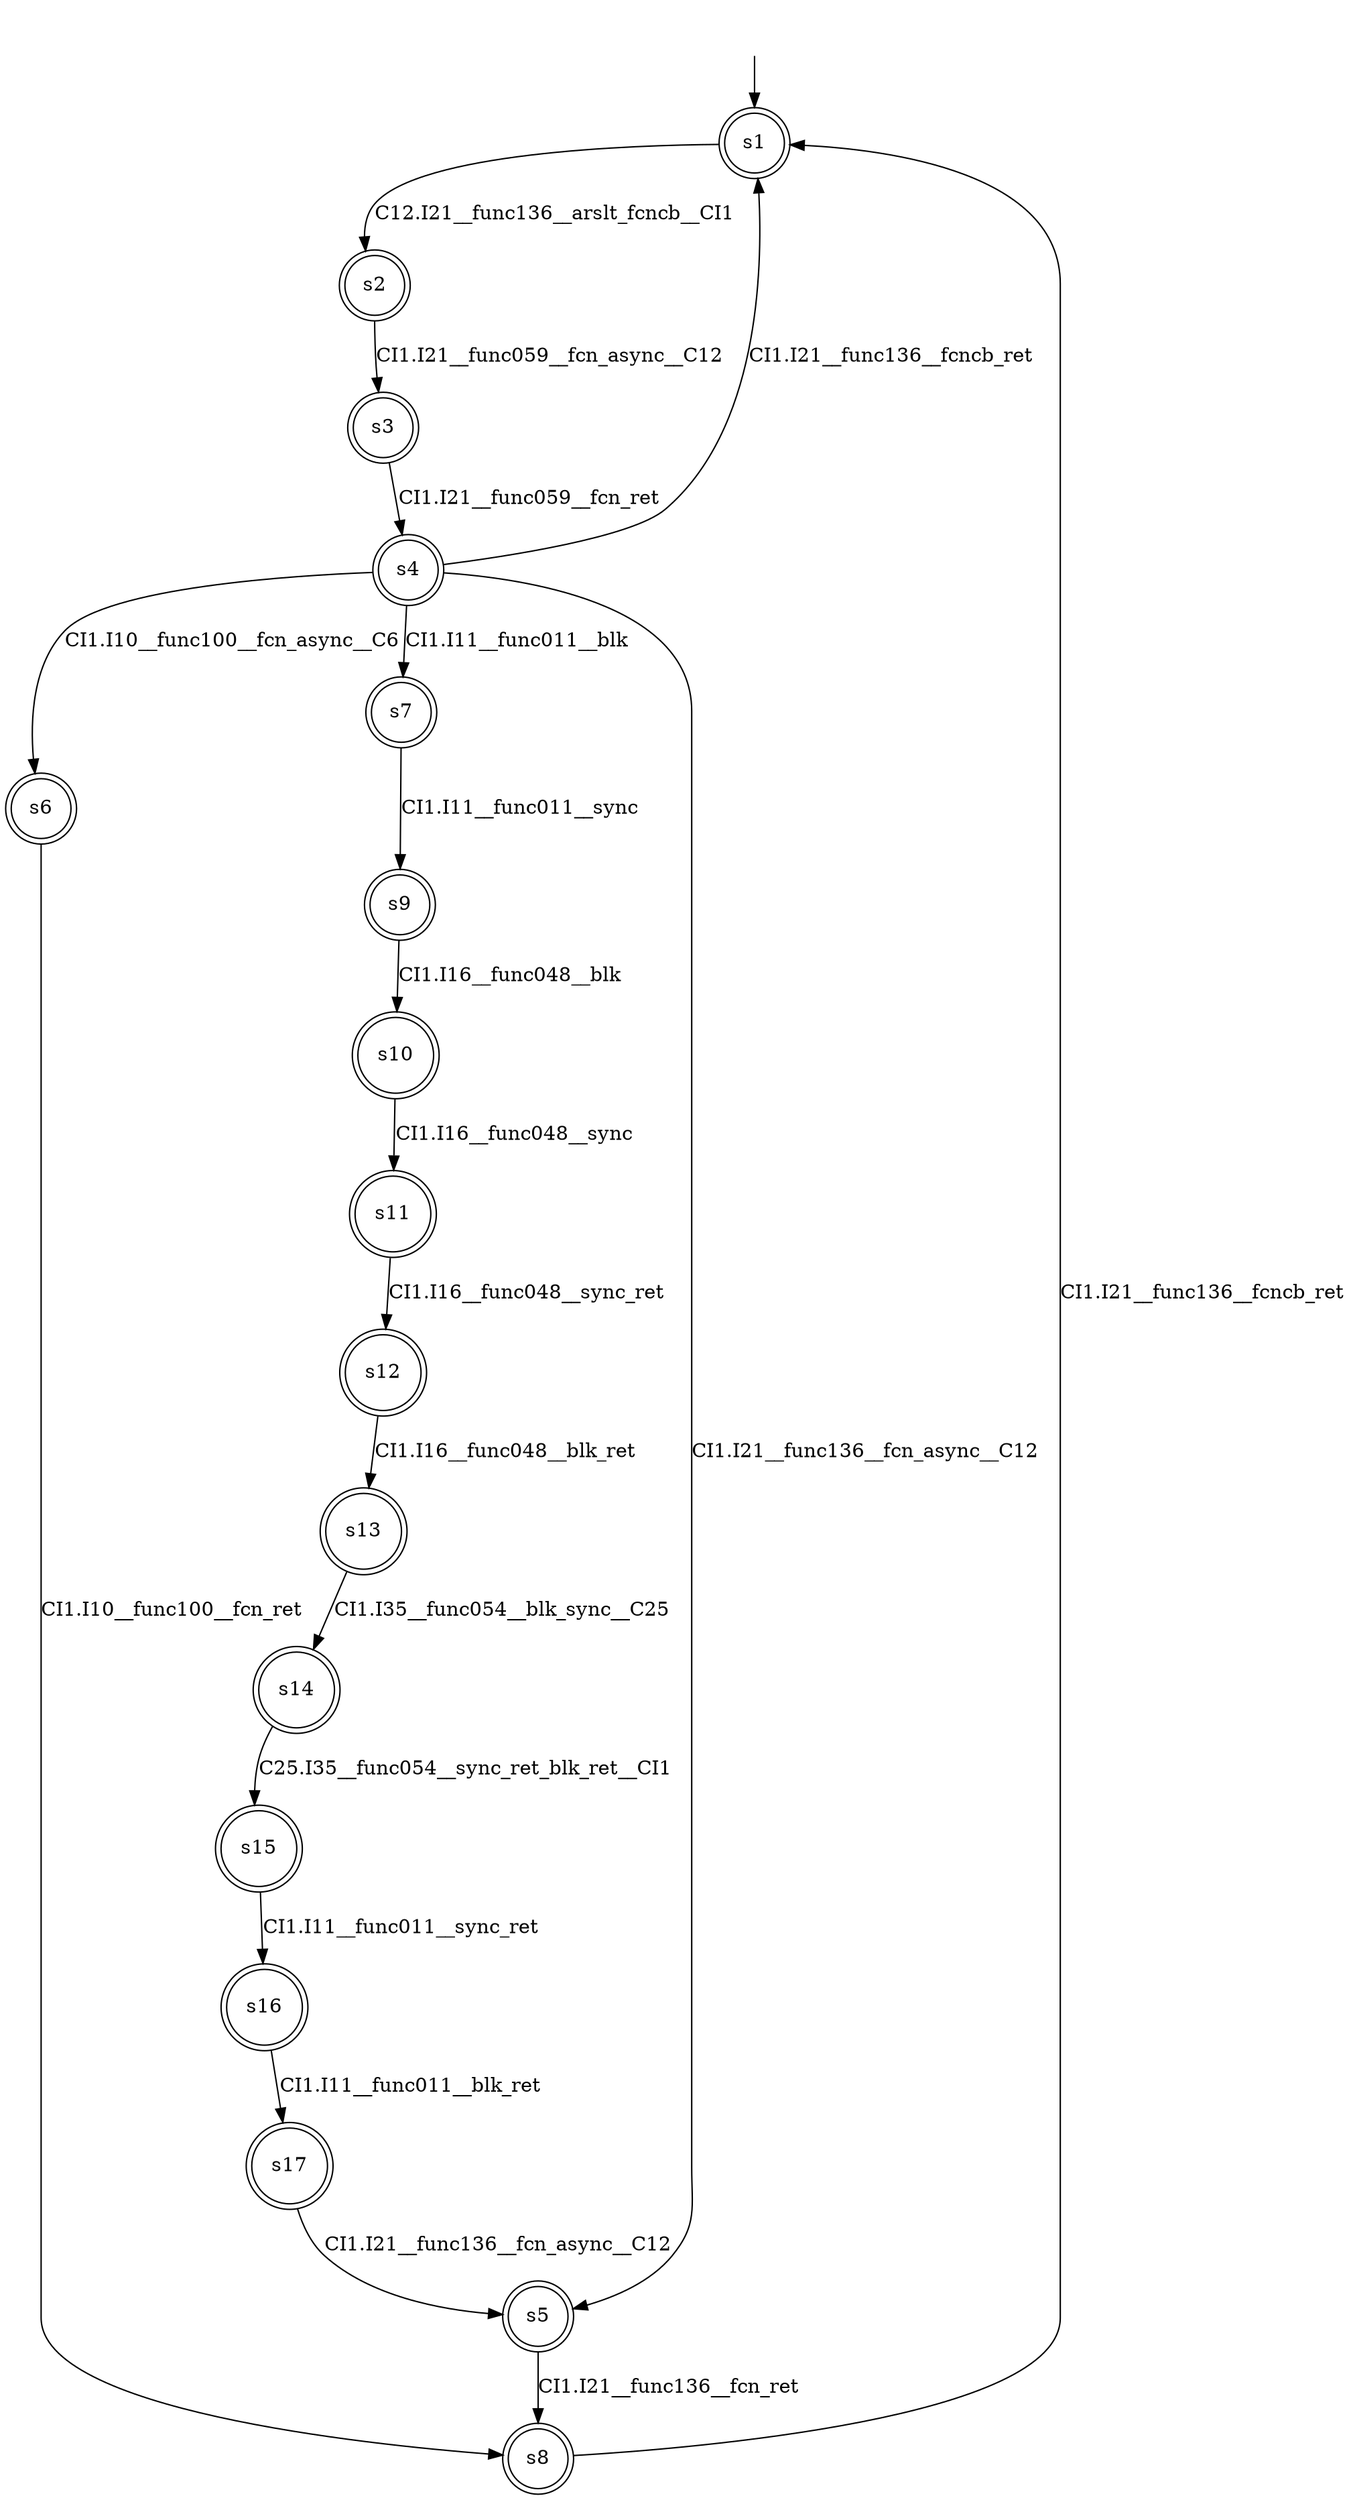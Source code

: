 digraph automaton {
	1 [label=<s1> shape="doublecircle"];
	2 [label=<s2> shape="doublecircle"];
	3 [label=<s3> shape="doublecircle"];
	4 [label=<s4> shape="doublecircle"];
	5 [label=<s5> shape="doublecircle"];
	6 [label=<s6> shape="doublecircle"];
	7 [label=<s7> shape="doublecircle"];
	8 [label=<s8> shape="doublecircle"];
	9 [label=<s9> shape="doublecircle"];
	10 [label=<s10> shape="doublecircle"];
	11 [label=<s11> shape="doublecircle"];
	12 [label=<s12> shape="doublecircle"];
	13 [label=<s13> shape="doublecircle"];
	14 [label=<s14> shape="doublecircle"];
	15 [label=<s15> shape="doublecircle"];
	16 [label=<s16> shape="doublecircle"];
	17 [label=<s17> shape="doublecircle"];
	__init1 [label=<> shape="none"];
	__init1 -> 1;
	1 -> 2 [label=<C12.I21__func136__arslt_fcncb__CI1> id="1-0-2"];
	2 -> 3 [label=<CI1.I21__func059__fcn_async__C12> id="2-0-3"];
	3 -> 4 [label=<CI1.I21__func059__fcn_ret> id="3-0-4"];
	4 -> 5 [label=<CI1.I21__func136__fcn_async__C12> id="4-0-5"];
	4 -> 6 [label=<CI1.I10__func100__fcn_async__C6> id="4-1-6"];
	4 -> 1 [label=<CI1.I21__func136__fcncb_ret> id="4-2-1"];
	4 -> 7 [label=<CI1.I11__func011__blk> id="4-3-7"];
	5 -> 8 [label=<CI1.I21__func136__fcn_ret> id="5-0-8"];
	6 -> 8 [label=<CI1.I10__func100__fcn_ret> id="6-0-8"];
	7 -> 9 [label=<CI1.I11__func011__sync> id="7-0-9"];
	8 -> 1 [label=<CI1.I21__func136__fcncb_ret> id="8-0-1"];
	9 -> 10 [label=<CI1.I16__func048__blk> id="9-0-10"];
	10 -> 11 [label=<CI1.I16__func048__sync> id="10-0-11"];
	11 -> 12 [label=<CI1.I16__func048__sync_ret> id="11-0-12"];
	12 -> 13 [label=<CI1.I16__func048__blk_ret> id="12-0-13"];
	13 -> 14 [label=<CI1.I35__func054__blk_sync__C25> id="13-0-14"];
	14 -> 15 [label=<C25.I35__func054__sync_ret_blk_ret__CI1> id="14-0-15"];
	15 -> 16 [label=<CI1.I11__func011__sync_ret> id="15-0-16"];
	16 -> 17 [label=<CI1.I11__func011__blk_ret> id="16-0-17"];
	17 -> 5 [label=<CI1.I21__func136__fcn_async__C12> id="17-0-5"];
}

